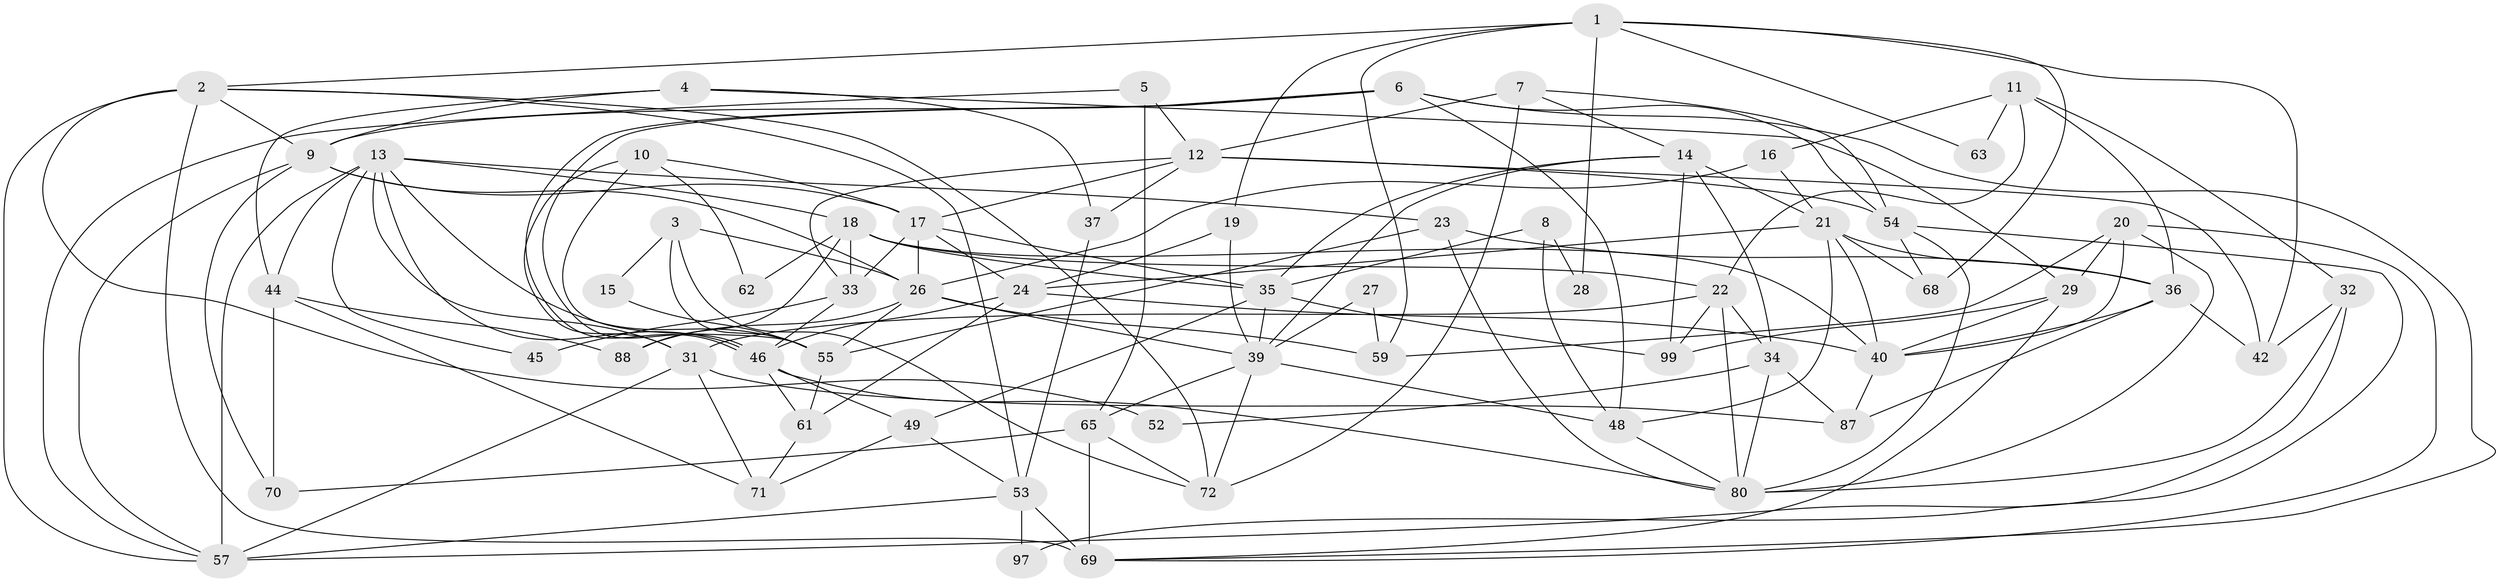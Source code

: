 // Generated by graph-tools (version 1.1) at 2025/52/02/27/25 19:52:04]
// undirected, 63 vertices, 154 edges
graph export_dot {
graph [start="1"]
  node [color=gray90,style=filled];
  1 [super="+74"];
  2 [super="+77"];
  3 [super="+38"];
  4 [super="+30"];
  5;
  6;
  7;
  8;
  9 [super="+51"];
  10;
  11 [super="+93"];
  12 [super="+67"];
  13 [super="+94"];
  14 [super="+76"];
  15;
  16 [super="+56"];
  17 [super="+79"];
  18 [super="+82"];
  19;
  20 [super="+41"];
  21 [super="+50"];
  22 [super="+73"];
  23 [super="+84"];
  24 [super="+25"];
  26 [super="+47"];
  27;
  28;
  29;
  31 [super="+81"];
  32;
  33;
  34;
  35 [super="+91"];
  36 [super="+85"];
  37;
  39 [super="+89"];
  40 [super="+64"];
  42 [super="+43"];
  44 [super="+96"];
  45;
  46 [super="+60"];
  48;
  49;
  52;
  53 [super="+83"];
  54 [super="+90"];
  55 [super="+58"];
  57 [super="+75"];
  59 [super="+92"];
  61 [super="+78"];
  62;
  63;
  65 [super="+66"];
  68;
  69 [super="+86"];
  70;
  71;
  72 [super="+98"];
  80 [super="+95"];
  87;
  88;
  97;
  99;
  1 -- 28;
  1 -- 19;
  1 -- 68;
  1 -- 42;
  1 -- 59;
  1 -- 63;
  1 -- 2;
  2 -- 57;
  2 -- 69 [weight=2];
  2 -- 52;
  2 -- 53;
  2 -- 72;
  2 -- 9;
  3 -- 72;
  3 -- 26 [weight=2];
  3 -- 15;
  3 -- 55;
  4 -- 44;
  4 -- 9;
  4 -- 37;
  4 -- 29;
  5 -- 12;
  5 -- 65;
  5 -- 57;
  6 -- 46;
  6 -- 46;
  6 -- 48;
  6 -- 69;
  6 -- 54;
  6 -- 9;
  7 -- 54;
  7 -- 14;
  7 -- 12;
  7 -- 72;
  8 -- 48;
  8 -- 35;
  8 -- 28;
  9 -- 70;
  9 -- 17;
  9 -- 26;
  9 -- 57;
  10 -- 31;
  10 -- 55;
  10 -- 62;
  10 -- 17;
  11 -- 32;
  11 -- 63;
  11 -- 16;
  11 -- 22;
  11 -- 36;
  12 -- 33;
  12 -- 37;
  12 -- 42;
  12 -- 54;
  12 -- 17;
  13 -- 57 [weight=2];
  13 -- 23;
  13 -- 31;
  13 -- 46;
  13 -- 45;
  13 -- 18;
  13 -- 44;
  13 -- 55;
  14 -- 34;
  14 -- 99;
  14 -- 39;
  14 -- 21;
  14 -- 35;
  15 -- 55;
  16 -- 26;
  16 -- 21;
  17 -- 33;
  17 -- 24;
  17 -- 26;
  17 -- 35;
  18 -- 33;
  18 -- 88;
  18 -- 40;
  18 -- 62;
  18 -- 22;
  18 -- 35;
  19 -- 39;
  19 -- 24;
  20 -- 80;
  20 -- 29;
  20 -- 59;
  20 -- 69;
  20 -- 40;
  21 -- 48;
  21 -- 68;
  21 -- 24;
  21 -- 36;
  21 -- 40;
  22 -- 99;
  22 -- 80;
  22 -- 34;
  22 -- 31;
  23 -- 80;
  23 -- 55;
  23 -- 36;
  24 -- 61;
  24 -- 46;
  24 -- 40;
  26 -- 88;
  26 -- 39;
  26 -- 55;
  26 -- 59;
  27 -- 59;
  27 -- 39;
  29 -- 40;
  29 -- 99;
  29 -- 69;
  31 -- 71;
  31 -- 57;
  31 -- 87;
  32 -- 57;
  32 -- 80;
  32 -- 42;
  33 -- 46;
  33 -- 45;
  34 -- 52;
  34 -- 87;
  34 -- 80;
  35 -- 49;
  35 -- 99;
  35 -- 39;
  36 -- 87;
  36 -- 40;
  36 -- 42;
  37 -- 53;
  39 -- 65;
  39 -- 48;
  39 -- 72;
  40 -- 87;
  44 -- 71;
  44 -- 88;
  44 -- 70;
  46 -- 49;
  46 -- 61;
  46 -- 80;
  48 -- 80;
  49 -- 71;
  49 -- 53;
  53 -- 57;
  53 -- 69 [weight=2];
  53 -- 97;
  54 -- 80;
  54 -- 68 [weight=2];
  54 -- 97;
  55 -- 61;
  61 -- 71;
  65 -- 70;
  65 -- 72;
  65 -- 69;
}
